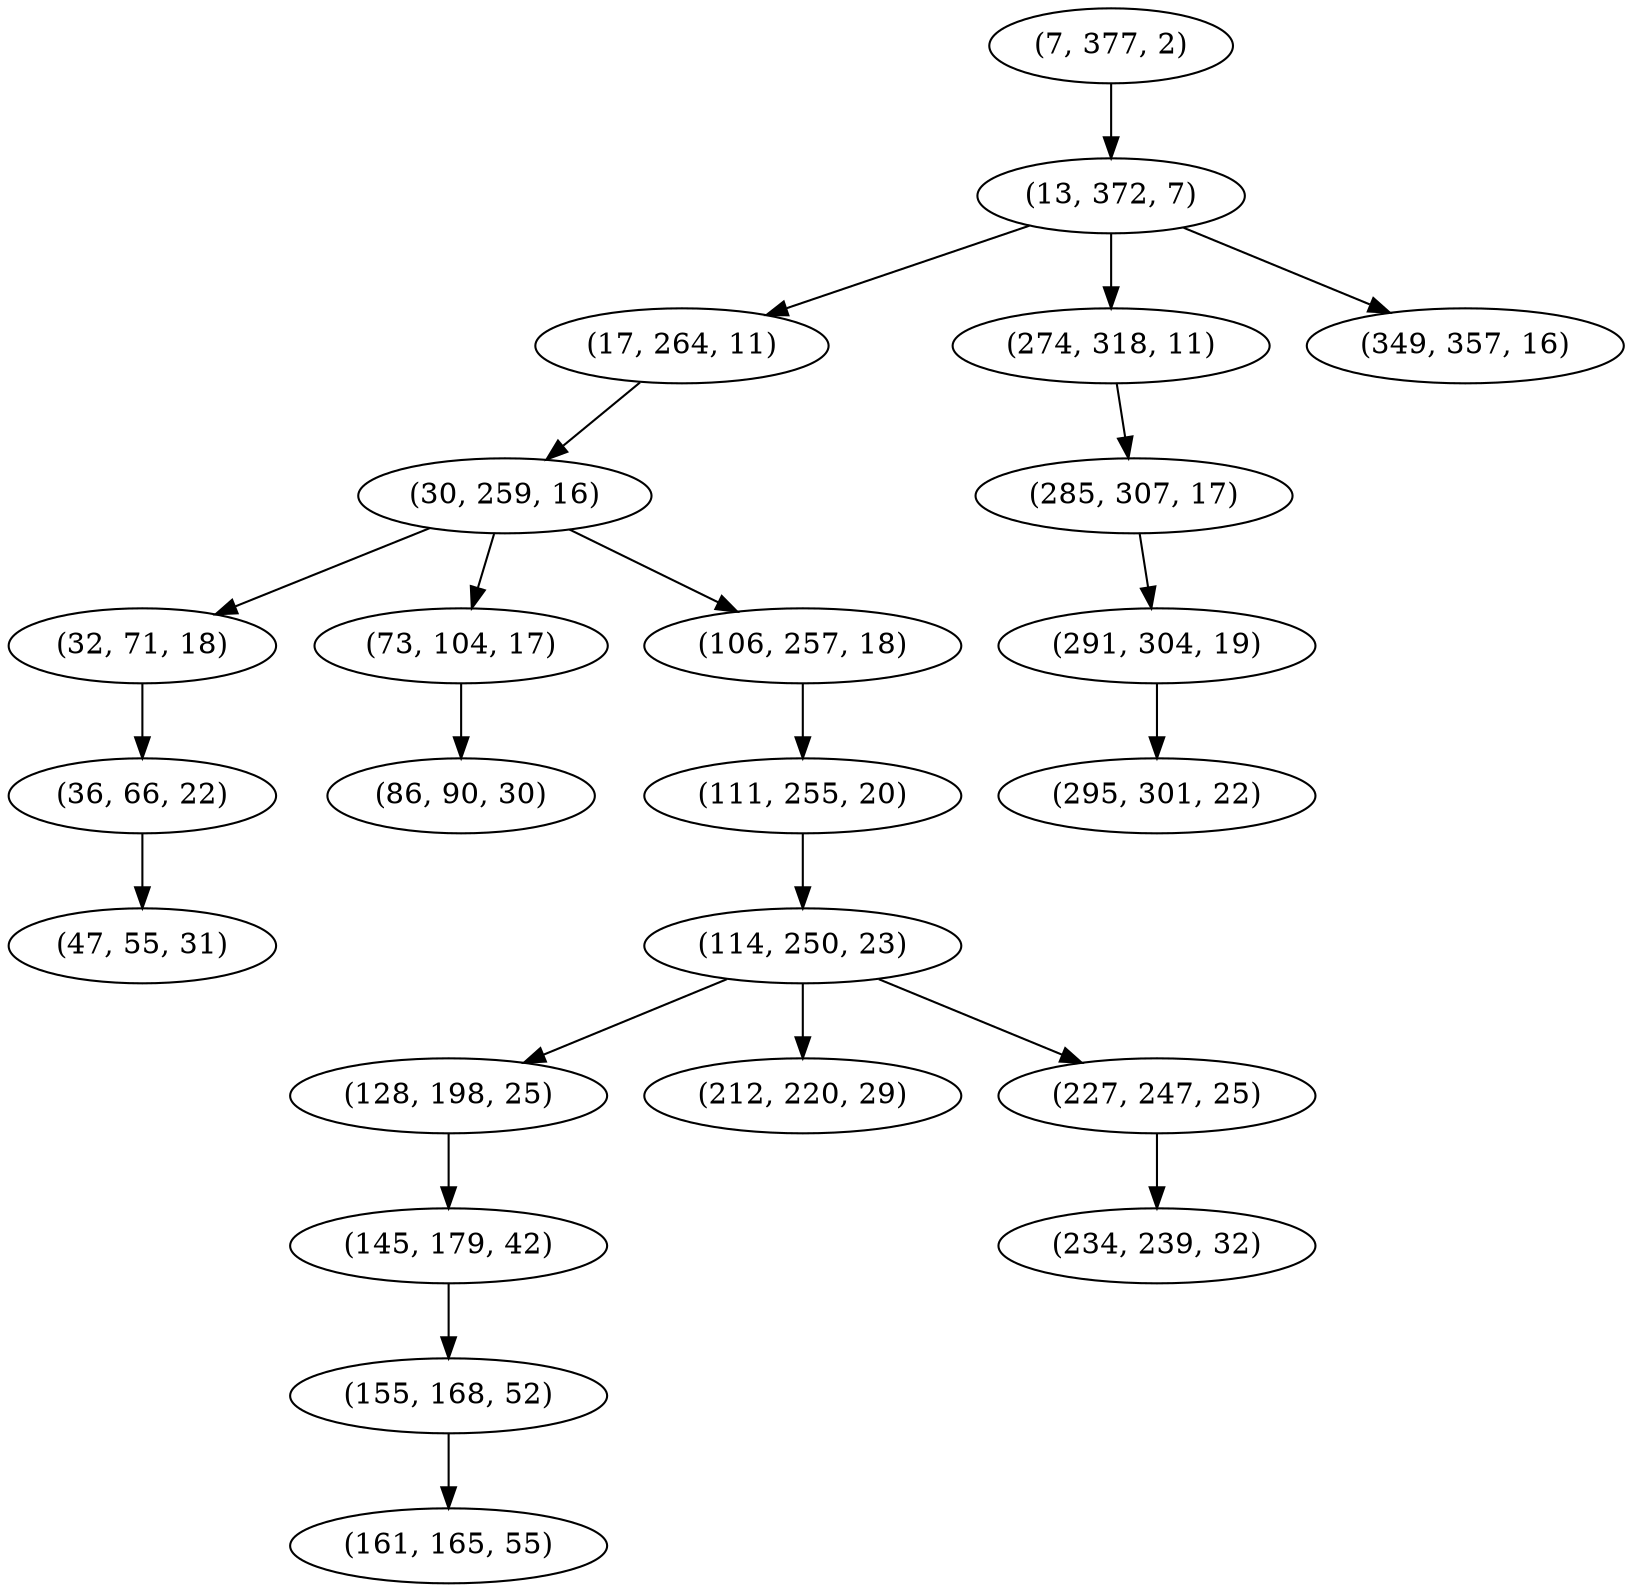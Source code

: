 digraph tree {
    "(7, 377, 2)";
    "(13, 372, 7)";
    "(17, 264, 11)";
    "(30, 259, 16)";
    "(32, 71, 18)";
    "(36, 66, 22)";
    "(47, 55, 31)";
    "(73, 104, 17)";
    "(86, 90, 30)";
    "(106, 257, 18)";
    "(111, 255, 20)";
    "(114, 250, 23)";
    "(128, 198, 25)";
    "(145, 179, 42)";
    "(155, 168, 52)";
    "(161, 165, 55)";
    "(212, 220, 29)";
    "(227, 247, 25)";
    "(234, 239, 32)";
    "(274, 318, 11)";
    "(285, 307, 17)";
    "(291, 304, 19)";
    "(295, 301, 22)";
    "(349, 357, 16)";
    "(7, 377, 2)" -> "(13, 372, 7)";
    "(13, 372, 7)" -> "(17, 264, 11)";
    "(13, 372, 7)" -> "(274, 318, 11)";
    "(13, 372, 7)" -> "(349, 357, 16)";
    "(17, 264, 11)" -> "(30, 259, 16)";
    "(30, 259, 16)" -> "(32, 71, 18)";
    "(30, 259, 16)" -> "(73, 104, 17)";
    "(30, 259, 16)" -> "(106, 257, 18)";
    "(32, 71, 18)" -> "(36, 66, 22)";
    "(36, 66, 22)" -> "(47, 55, 31)";
    "(73, 104, 17)" -> "(86, 90, 30)";
    "(106, 257, 18)" -> "(111, 255, 20)";
    "(111, 255, 20)" -> "(114, 250, 23)";
    "(114, 250, 23)" -> "(128, 198, 25)";
    "(114, 250, 23)" -> "(212, 220, 29)";
    "(114, 250, 23)" -> "(227, 247, 25)";
    "(128, 198, 25)" -> "(145, 179, 42)";
    "(145, 179, 42)" -> "(155, 168, 52)";
    "(155, 168, 52)" -> "(161, 165, 55)";
    "(227, 247, 25)" -> "(234, 239, 32)";
    "(274, 318, 11)" -> "(285, 307, 17)";
    "(285, 307, 17)" -> "(291, 304, 19)";
    "(291, 304, 19)" -> "(295, 301, 22)";
}
